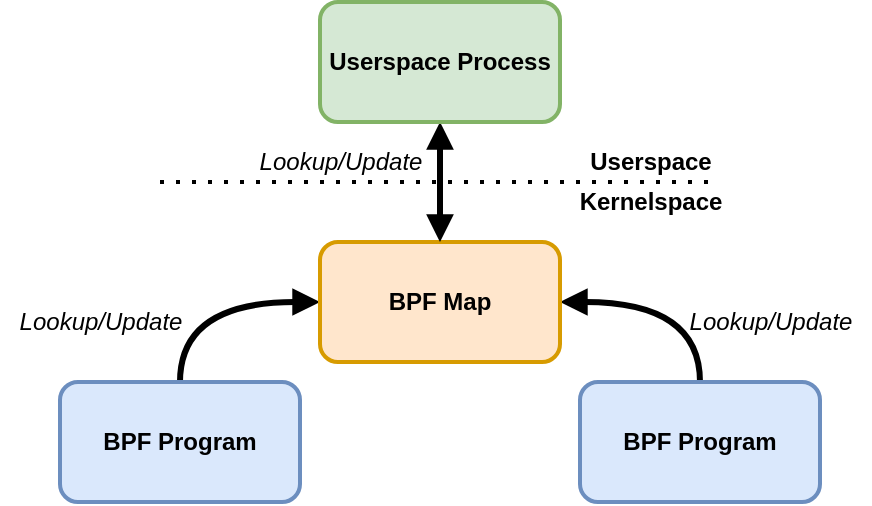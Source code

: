 <mxfile version="14.6.13" type="device"><diagram id="93_kWIT22NxYT4PfDbA2" name="Page-1"><mxGraphModel dx="803" dy="1075" grid="1" gridSize="10" guides="1" tooltips="1" connect="1" arrows="1" fold="1" page="1" pageScale="1" pageWidth="850" pageHeight="1100" math="0" shadow="0"><root><mxCell id="0"/><mxCell id="1" parent="0"/><mxCell id="YPiQhwTPsziGKm4et0Fp-7" style="edgeStyle=orthogonalEdgeStyle;rounded=0;orthogonalLoop=1;jettySize=auto;html=1;exitX=0.5;exitY=0;exitDx=0;exitDy=0;entryX=0;entryY=0.5;entryDx=0;entryDy=0;curved=1;strokeWidth=3;endArrow=block;endFill=1;" edge="1" parent="1" source="YPiQhwTPsziGKm4et0Fp-1" target="YPiQhwTPsziGKm4et0Fp-6"><mxGeometry relative="1" as="geometry"><Array as="points"><mxPoint x="130" y="180"/></Array></mxGeometry></mxCell><mxCell id="YPiQhwTPsziGKm4et0Fp-1" value="BPF Program" style="rounded=1;whiteSpace=wrap;html=1;fillColor=#dae8fc;strokeColor=#6c8ebf;strokeWidth=2;fontStyle=1" vertex="1" parent="1"><mxGeometry x="70" y="220" width="120" height="60" as="geometry"/></mxCell><mxCell id="YPiQhwTPsziGKm4et0Fp-2" value="" style="endArrow=none;dashed=1;html=1;dashPattern=1 3;strokeWidth=2;" edge="1" parent="1"><mxGeometry width="50" height="50" relative="1" as="geometry"><mxPoint x="120" y="120" as="sourcePoint"/><mxPoint x="400" y="120" as="targetPoint"/></mxGeometry></mxCell><mxCell id="YPiQhwTPsziGKm4et0Fp-3" value="Userspace" style="text;html=1;align=center;verticalAlign=middle;resizable=0;points=[];autosize=1;strokeColor=none;fontStyle=1" vertex="1" parent="1"><mxGeometry x="325" y="100" width="80" height="20" as="geometry"/></mxCell><mxCell id="YPiQhwTPsziGKm4et0Fp-4" value="Kernelspace" style="text;html=1;align=center;verticalAlign=middle;resizable=0;points=[];autosize=1;strokeColor=none;fontStyle=1" vertex="1" parent="1"><mxGeometry x="320" y="120" width="90" height="20" as="geometry"/></mxCell><mxCell id="YPiQhwTPsziGKm4et0Fp-9" style="edgeStyle=orthogonalEdgeStyle;curved=1;rounded=0;orthogonalLoop=1;jettySize=auto;html=1;exitX=0.5;exitY=0;exitDx=0;exitDy=0;entryX=1;entryY=0.5;entryDx=0;entryDy=0;endArrow=block;endFill=1;strokeWidth=3;" edge="1" parent="1" source="YPiQhwTPsziGKm4et0Fp-5" target="YPiQhwTPsziGKm4et0Fp-6"><mxGeometry relative="1" as="geometry"/></mxCell><mxCell id="YPiQhwTPsziGKm4et0Fp-5" value="BPF Program" style="rounded=1;whiteSpace=wrap;html=1;fillColor=#dae8fc;strokeColor=#6c8ebf;strokeWidth=2;fontStyle=1" vertex="1" parent="1"><mxGeometry x="330" y="220" width="120" height="60" as="geometry"/></mxCell><mxCell id="YPiQhwTPsziGKm4et0Fp-6" value="BPF Map" style="rounded=1;whiteSpace=wrap;html=1;fillColor=#ffe6cc;strokeColor=#d79b00;strokeWidth=2;fontStyle=1" vertex="1" parent="1"><mxGeometry x="200" y="150" width="120" height="60" as="geometry"/></mxCell><mxCell id="YPiQhwTPsziGKm4et0Fp-8" value="Lookup/Update" style="text;html=1;align=center;verticalAlign=middle;resizable=0;points=[];autosize=1;strokeColor=none;fontStyle=2" vertex="1" parent="1"><mxGeometry x="40" y="180" width="100" height="20" as="geometry"/></mxCell><mxCell id="YPiQhwTPsziGKm4et0Fp-10" value="Lookup/Update" style="text;html=1;align=center;verticalAlign=middle;resizable=0;points=[];autosize=1;strokeColor=none;fontStyle=2" vertex="1" parent="1"><mxGeometry x="375" y="180" width="100" height="20" as="geometry"/></mxCell><mxCell id="YPiQhwTPsziGKm4et0Fp-12" style="edgeStyle=orthogonalEdgeStyle;curved=1;rounded=0;orthogonalLoop=1;jettySize=auto;html=1;exitX=0.5;exitY=1;exitDx=0;exitDy=0;endArrow=block;endFill=1;strokeWidth=3;startArrow=block;startFill=1;" edge="1" parent="1" source="YPiQhwTPsziGKm4et0Fp-11" target="YPiQhwTPsziGKm4et0Fp-6"><mxGeometry relative="1" as="geometry"/></mxCell><mxCell id="YPiQhwTPsziGKm4et0Fp-11" value="Userspace Process" style="rounded=1;whiteSpace=wrap;html=1;fillColor=#d5e8d4;strokeColor=#82b366;strokeWidth=2;fontStyle=1" vertex="1" parent="1"><mxGeometry x="200" y="30" width="120" height="60" as="geometry"/></mxCell><mxCell id="YPiQhwTPsziGKm4et0Fp-13" value="Lookup/Update" style="text;html=1;align=center;verticalAlign=middle;resizable=0;points=[];autosize=1;strokeColor=none;fontStyle=2" vertex="1" parent="1"><mxGeometry x="160" y="100" width="100" height="20" as="geometry"/></mxCell></root></mxGraphModel></diagram></mxfile>